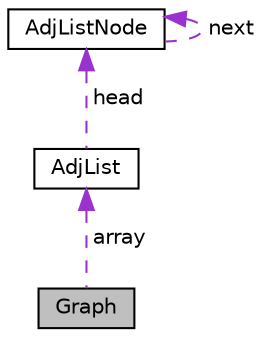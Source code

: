 digraph "Graph"
{
  edge [fontname="Helvetica",fontsize="10",labelfontname="Helvetica",labelfontsize="10"];
  node [fontname="Helvetica",fontsize="10",shape=record];
  Node1 [label="Graph",height=0.2,width=0.4,color="black", fillcolor="grey75", style="filled", fontcolor="black"];
  Node2 -> Node1 [dir="back",color="darkorchid3",fontsize="10",style="dashed",label=" array" ];
  Node2 [label="AdjList",height=0.2,width=0.4,color="black", fillcolor="white", style="filled",URL="$structAdjList.html"];
  Node3 -> Node2 [dir="back",color="darkorchid3",fontsize="10",style="dashed",label=" head" ];
  Node3 [label="AdjListNode",height=0.2,width=0.4,color="black", fillcolor="white", style="filled",URL="$structAdjListNode.html"];
  Node3 -> Node3 [dir="back",color="darkorchid3",fontsize="10",style="dashed",label=" next" ];
}
